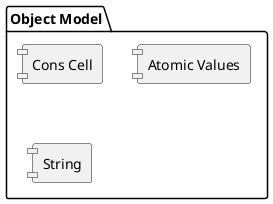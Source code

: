@startuml
skinparam componentStyle uml1

package "Object Model" {
  [Cons Cell]
  [Atomic Values]
  [String]
}

@enduml